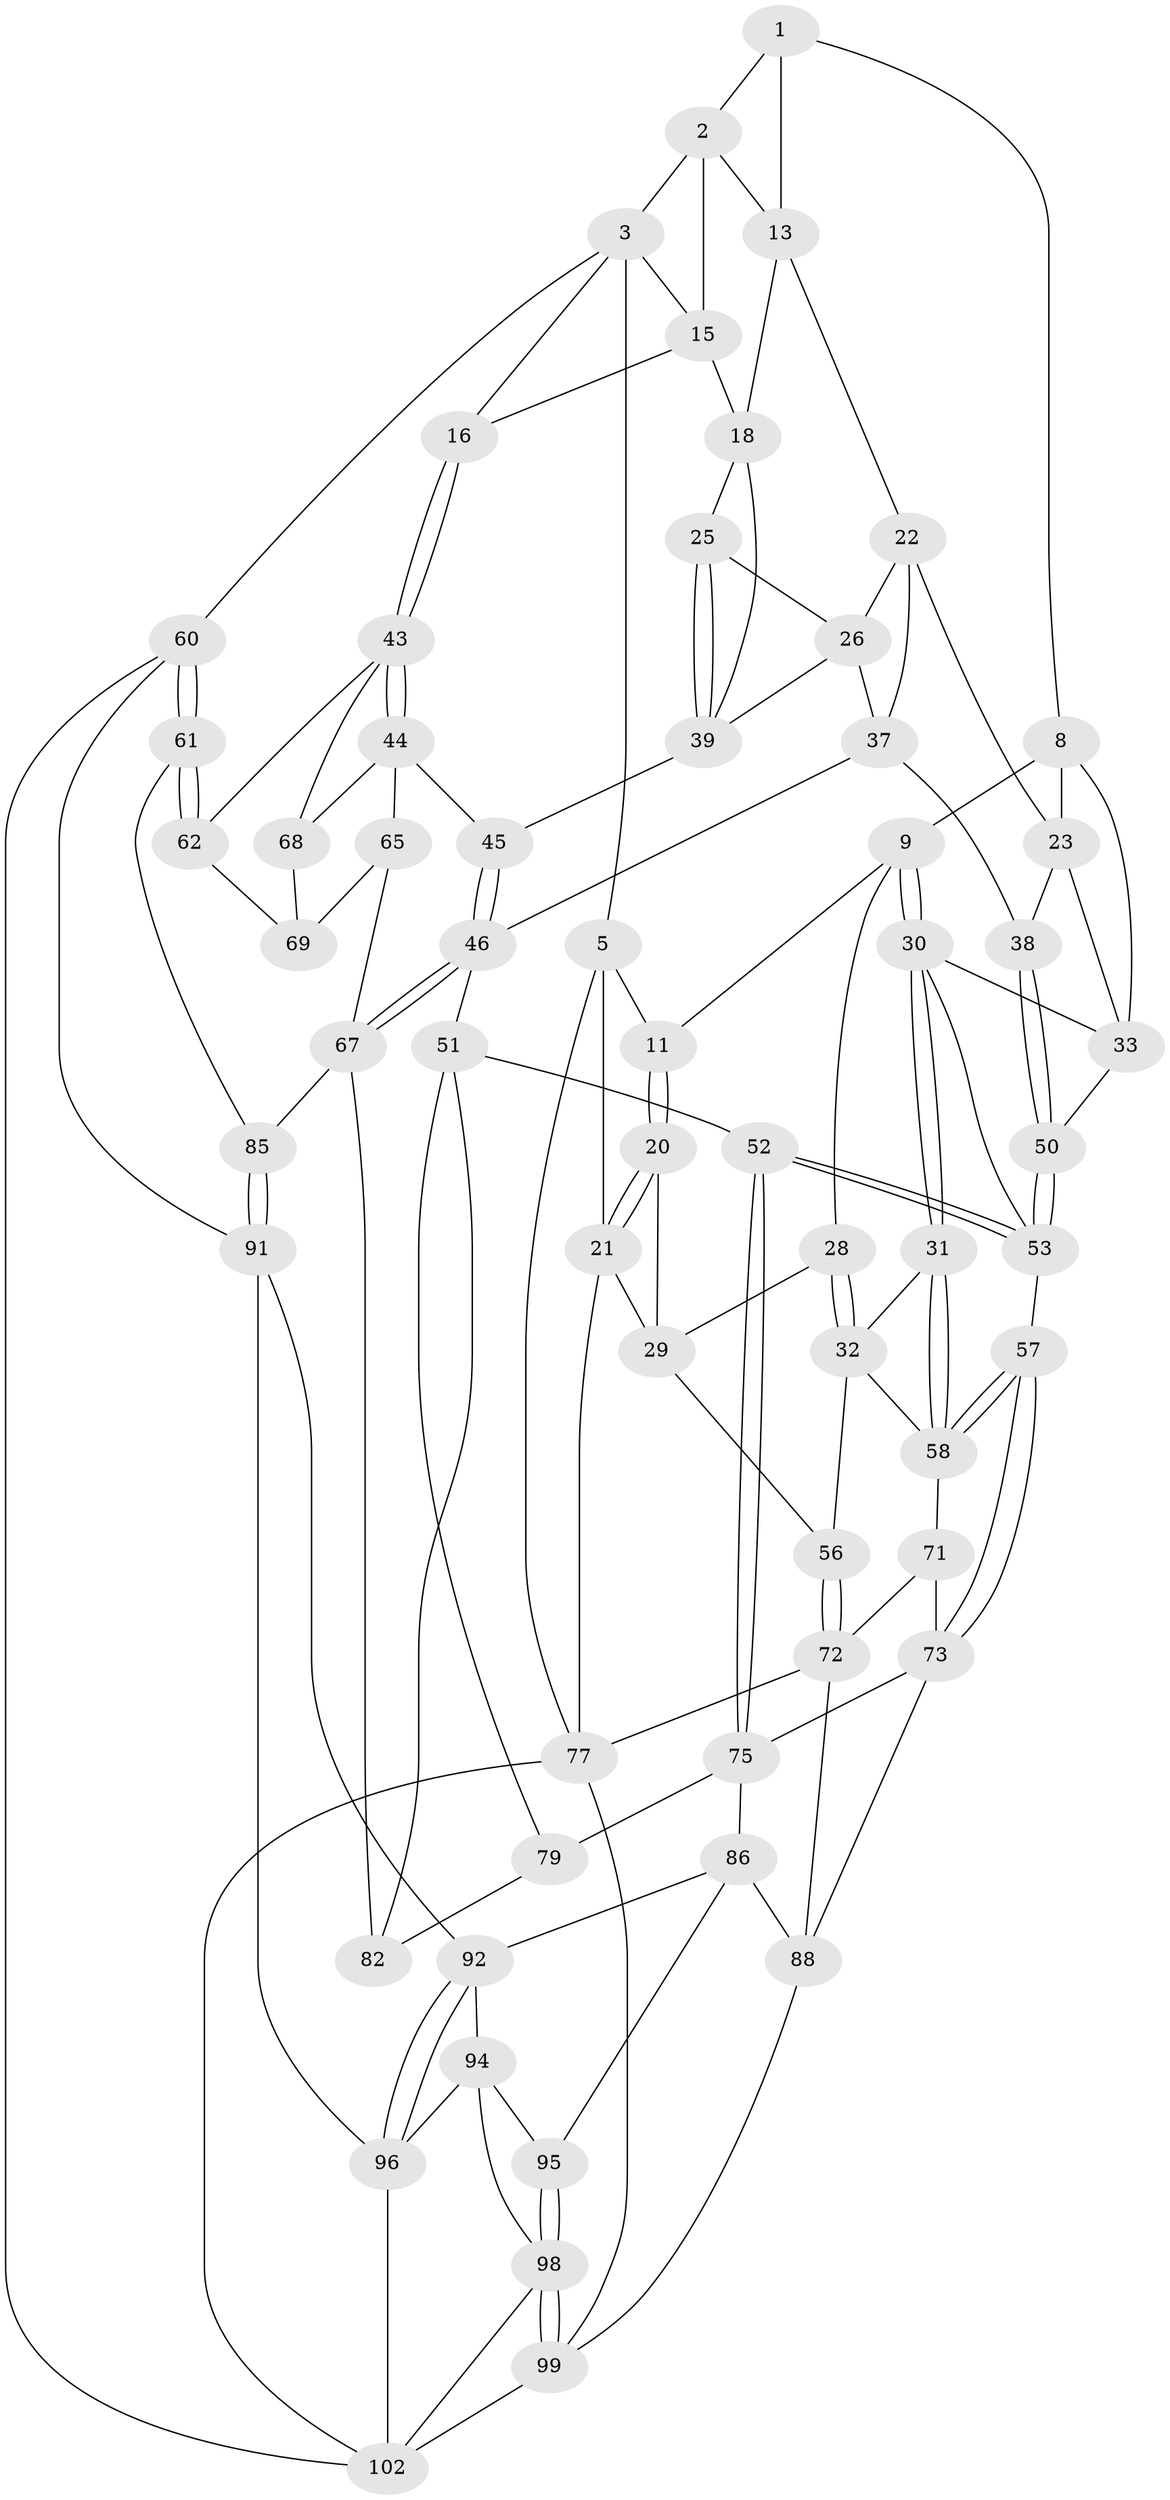 // original degree distribution, {3: 0.01904761904761905, 4: 0.23809523809523808, 5: 0.5333333333333333, 6: 0.20952380952380953}
// Generated by graph-tools (version 1.1) at 2025/12/02/27/25 16:12:00]
// undirected, 62 vertices, 138 edges
graph export_dot {
graph [start="1"]
  node [color=gray90,style=filled];
  1 [pos="+0.4291763807905616+0",super="+7"];
  2 [pos="+0.5528948056786006+0",super="+12"];
  3 [pos="+1+0",super="+4"];
  5 [pos="+0+0",super="+6"];
  8 [pos="+0.3739727982096681+0.07490737813149355",super="+24"];
  9 [pos="+0.3169527120135397+0.11555242082997477",super="+10"];
  11 [pos="+0.18925281830638374+0.11685136909903697"];
  13 [pos="+0.6107864877873289+0.13982063512088028",super="+14"];
  15 [pos="+0.6852023495880672+0.09478320546017582",super="+17"];
  16 [pos="+1+0"];
  18 [pos="+0.7591294579088305+0.24985215912795983",super="+19"];
  20 [pos="+0.00017258149416673804+0.20245462813818282"];
  21 [pos="+0+0.17373058321822038",super="+49"];
  22 [pos="+0.5378560848672084+0.22639272629207818",super="+27"];
  23 [pos="+0.5064224405651879+0.22470671223609848",super="+36"];
  25 [pos="+0.646955373559454+0.2632711474108185"];
  26 [pos="+0.5970042205336678+0.26932089230922246",super="+41"];
  28 [pos="+0.20362621421760768+0.3199139986310623"];
  29 [pos="+0.1361221263660017+0.2978742003370928",super="+48"];
  30 [pos="+0.32132983297759604+0.32282402365917257",super="+35"];
  31 [pos="+0.3184189738650056+0.32424026165298975"];
  32 [pos="+0.21283939857827253+0.32921365091763993",super="+55"];
  33 [pos="+0.3761046001031409+0.31006795917788244",super="+34"];
  37 [pos="+0.5225400290570441+0.34429277510543665",super="+42"];
  38 [pos="+0.5154707480887623+0.34682434730382256"];
  39 [pos="+0.7061855566499743+0.2824018284092206",super="+40"];
  43 [pos="+1+0.2729781126875847",super="+63"];
  44 [pos="+0.8382077099631358+0.3550028446342095",super="+64"];
  45 [pos="+0.7924334280771094+0.331009715791629"];
  46 [pos="+0.6674678235779654+0.4662229587835015",super="+47"];
  50 [pos="+0.4779311893993438+0.40665415260237714"];
  51 [pos="+0.5921087798810766+0.4654777023624265",super="+78"];
  52 [pos="+0.4933185440176774+0.4693282434728329"];
  53 [pos="+0.469653405386766+0.4398075738731339",super="+54"];
  56 [pos="+0.1432875000711937+0.4351853278314665"];
  57 [pos="+0.3566650600528606+0.5045429972633623"];
  58 [pos="+0.3206645829878289+0.4508575385822317",super="+59"];
  60 [pos="+1+1"];
  61 [pos="+1+1",super="+84"];
  62 [pos="+1+0.6742387985908174",super="+83"];
  65 [pos="+0.8135427201454398+0.45299970648751203",super="+66"];
  67 [pos="+0.6782366821588502+0.4833791689269113",super="+81"];
  68 [pos="+0.9342991520648904+0.5334518373682617"];
  69 [pos="+0.8518706633027788+0.5893975433717243",super="+70"];
  71 [pos="+0.21974498392211125+0.5426947860096935"];
  72 [pos="+0.17750618215138145+0.5323755478745225",super="+76"];
  73 [pos="+0.3556332026906574+0.5234818290269628",super="+74"];
  75 [pos="+0.4714466438628051+0.5458753461243193",super="+80"];
  77 [pos="+0+0.6390506264804761",super="+90"];
  79 [pos="+0.5020953369938466+0.5903016323448959"];
  82 [pos="+0.6067408423805936+0.5982870078760294"];
  85 [pos="+0.7329552716947894+0.724028671187193"];
  86 [pos="+0.49408559739109953+0.5936214548588846",super="+87"];
  88 [pos="+0.2990316628677852+0.6551482047154292",super="+89"];
  91 [pos="+0.7242324654526793+0.7315200302406734",super="+101"];
  92 [pos="+0.7036352414866909+0.7419374186455084",super="+93"];
  94 [pos="+0.5005097111530271+0.7040058151313945",super="+97"];
  95 [pos="+0.4602679574732463+0.6995486032004571"];
  96 [pos="+0.6151093215823276+0.8163445415146775",super="+104"];
  98 [pos="+0.43932127879929395+0.7992868014420662",super="+100"];
  99 [pos="+0.2672586845511026+0.8537670363280662",super="+103"];
  102 [pos="+0.2784906924595814+1",super="+105"];
  1 -- 2;
  1 -- 8;
  1 -- 13;
  2 -- 3;
  2 -- 13;
  2 -- 15;
  3 -- 15;
  3 -- 16;
  3 -- 60;
  3 -- 5;
  5 -- 21;
  5 -- 11;
  5 -- 77;
  8 -- 9;
  8 -- 33;
  8 -- 23;
  9 -- 30;
  9 -- 30;
  9 -- 11;
  9 -- 28;
  11 -- 20;
  11 -- 20;
  13 -- 22;
  13 -- 18;
  15 -- 16;
  15 -- 18;
  16 -- 43;
  16 -- 43;
  18 -- 39;
  18 -- 25;
  20 -- 21;
  20 -- 21;
  20 -- 29;
  21 -- 77;
  21 -- 29;
  22 -- 23;
  22 -- 26;
  22 -- 37;
  23 -- 33;
  23 -- 38;
  25 -- 26;
  25 -- 39;
  25 -- 39;
  26 -- 37;
  26 -- 39;
  28 -- 29;
  28 -- 32;
  28 -- 32;
  29 -- 56;
  30 -- 31;
  30 -- 31;
  30 -- 53;
  30 -- 33;
  31 -- 32;
  31 -- 58;
  31 -- 58;
  32 -- 56;
  32 -- 58;
  33 -- 50;
  37 -- 38;
  37 -- 46;
  38 -- 50;
  38 -- 50;
  39 -- 45;
  43 -- 44;
  43 -- 44;
  43 -- 68;
  43 -- 62;
  44 -- 45;
  44 -- 65;
  44 -- 68;
  45 -- 46;
  45 -- 46;
  46 -- 67;
  46 -- 67;
  46 -- 51;
  50 -- 53;
  50 -- 53;
  51 -- 52;
  51 -- 82;
  51 -- 79;
  52 -- 53;
  52 -- 53;
  52 -- 75;
  52 -- 75;
  53 -- 57;
  56 -- 72;
  56 -- 72;
  57 -- 58;
  57 -- 58;
  57 -- 73;
  57 -- 73;
  58 -- 71;
  60 -- 61;
  60 -- 61;
  60 -- 102;
  60 -- 91;
  61 -- 62 [weight=2];
  61 -- 62;
  61 -- 85;
  62 -- 69;
  65 -- 67;
  65 -- 69 [weight=2];
  67 -- 82;
  67 -- 85;
  68 -- 69;
  71 -- 72;
  71 -- 73;
  72 -- 88;
  72 -- 77;
  73 -- 75;
  73 -- 88;
  75 -- 86;
  75 -- 79;
  77 -- 99;
  77 -- 102;
  79 -- 82;
  85 -- 91;
  85 -- 91;
  86 -- 92;
  86 -- 88;
  86 -- 95;
  88 -- 99;
  91 -- 92;
  91 -- 96;
  92 -- 96;
  92 -- 96;
  92 -- 94;
  94 -- 95;
  94 -- 96;
  94 -- 98;
  95 -- 98;
  95 -- 98;
  96 -- 102;
  98 -- 99;
  98 -- 99;
  98 -- 102;
  99 -- 102;
}
